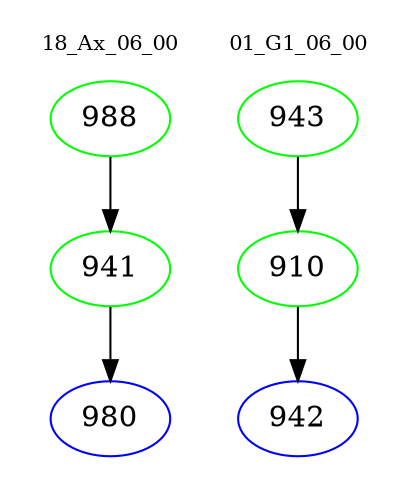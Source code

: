digraph{
subgraph cluster_0 {
color = white
label = "18_Ax_06_00";
fontsize=10;
T0_988 [label="988", color="green"]
T0_988 -> T0_941 [color="black"]
T0_941 [label="941", color="green"]
T0_941 -> T0_980 [color="black"]
T0_980 [label="980", color="blue"]
}
subgraph cluster_1 {
color = white
label = "01_G1_06_00";
fontsize=10;
T1_943 [label="943", color="green"]
T1_943 -> T1_910 [color="black"]
T1_910 [label="910", color="green"]
T1_910 -> T1_942 [color="black"]
T1_942 [label="942", color="blue"]
}
}
